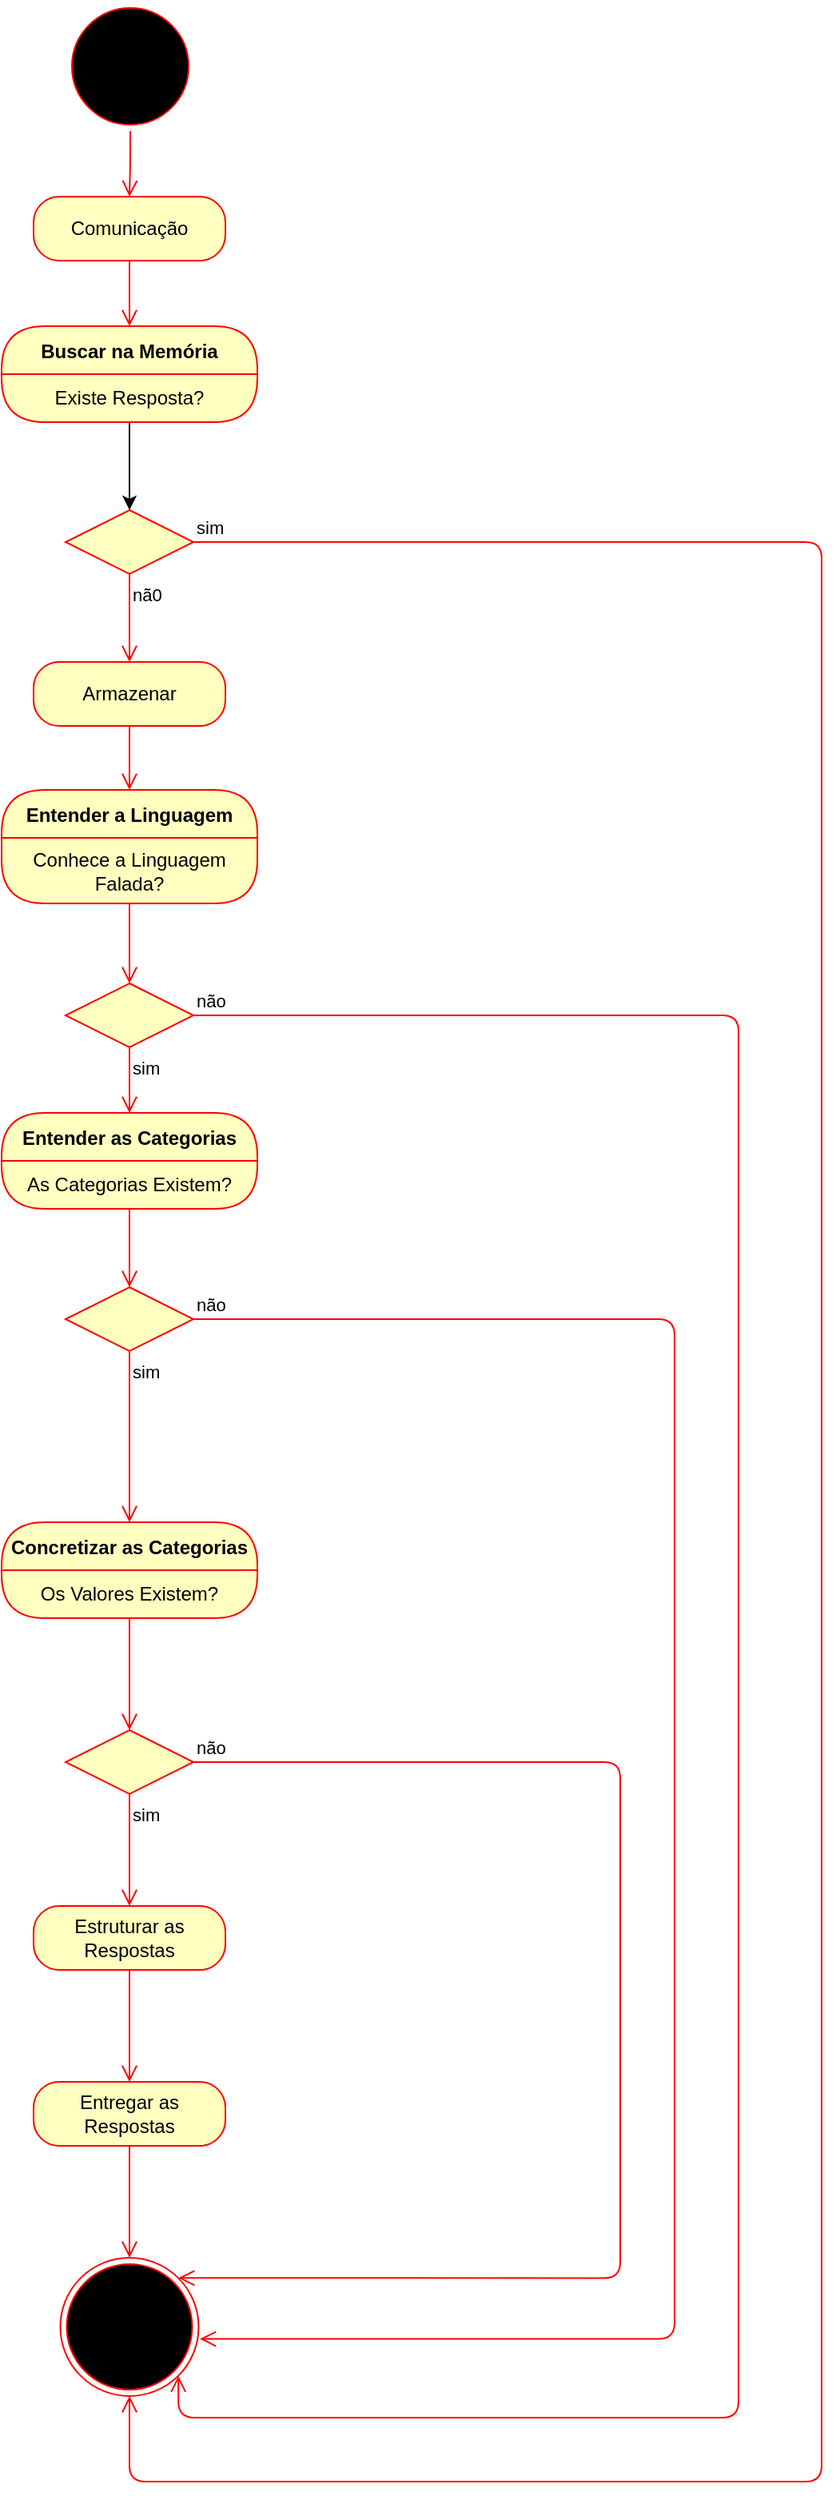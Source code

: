 <mxfile>
    <diagram id="ajJ6zpVRrcrcCG0nuid9" name="Página-1">
        <mxGraphModel dx="1007" dy="692" grid="0" gridSize="10" guides="1" tooltips="1" connect="1" arrows="1" fold="1" page="1" pageScale="1" pageWidth="827" pageHeight="1169" math="0" shadow="0">
            <root>
                <mxCell id="0"/>
                <mxCell id="1" parent="0"/>
                <mxCell id="2" value="" style="ellipse;html=1;shape=startState;fillColor=#000000;strokeColor=#ff0000;" vertex="1" parent="1">
                    <mxGeometry x="374" y="4" width="81" height="81" as="geometry"/>
                </mxCell>
                <mxCell id="3" value="" style="edgeStyle=orthogonalEdgeStyle;html=1;verticalAlign=bottom;endArrow=open;endSize=8;strokeColor=#ff0000;entryX=0.5;entryY=0;entryDx=0;entryDy=0;" edge="1" source="2" parent="1" target="4">
                    <mxGeometry relative="1" as="geometry">
                        <mxPoint x="414" y="117" as="targetPoint"/>
                    </mxGeometry>
                </mxCell>
                <mxCell id="4" value="Comunicação" style="rounded=1;whiteSpace=wrap;html=1;arcSize=40;fontColor=#000000;fillColor=#ffffc0;strokeColor=#ff0000;" vertex="1" parent="1">
                    <mxGeometry x="354" y="126" width="120" height="40" as="geometry"/>
                </mxCell>
                <mxCell id="5" value="" style="edgeStyle=orthogonalEdgeStyle;html=1;verticalAlign=bottom;endArrow=open;endSize=8;strokeColor=#ff0000;entryX=0.5;entryY=0;entryDx=0;entryDy=0;" edge="1" source="4" parent="1" target="6">
                    <mxGeometry relative="1" as="geometry">
                        <mxPoint x="416" y="221" as="targetPoint"/>
                    </mxGeometry>
                </mxCell>
                <mxCell id="6" value="Buscar na Memória" style="swimlane;fontStyle=1;align=center;verticalAlign=middle;childLayout=stackLayout;horizontal=1;startSize=30;horizontalStack=0;resizeParent=0;resizeLast=1;container=0;fontColor=#000000;collapsible=0;rounded=1;arcSize=30;strokeColor=#ff0000;fillColor=#ffffc0;swimlaneFillColor=#ffffc0;dropTarget=0;" vertex="1" parent="1">
                    <mxGeometry x="334" y="207" width="160" height="60" as="geometry"/>
                </mxCell>
                <mxCell id="7" value="Existe Resposta?" style="text;html=1;strokeColor=none;fillColor=none;align=center;verticalAlign=middle;spacingLeft=4;spacingRight=4;whiteSpace=wrap;overflow=hidden;rotatable=0;fontColor=#000000;" vertex="1" parent="6">
                    <mxGeometry y="30" width="160" height="30" as="geometry"/>
                </mxCell>
                <mxCell id="11" value="" style="rhombus;whiteSpace=wrap;html=1;fillColor=#ffffc0;strokeColor=#ff0000;" vertex="1" parent="1">
                    <mxGeometry x="374" y="322" width="80" height="40" as="geometry"/>
                </mxCell>
                <mxCell id="12" value="sim" style="edgeStyle=orthogonalEdgeStyle;html=1;align=left;verticalAlign=bottom;endArrow=open;endSize=8;strokeColor=#ff0000;entryX=0.5;entryY=1;entryDx=0;entryDy=0;" edge="1" source="11" parent="1" target="47">
                    <mxGeometry x="-1" relative="1" as="geometry">
                        <mxPoint x="847" y="786" as="targetPoint"/>
                        <Array as="points">
                            <mxPoint x="847" y="342"/>
                            <mxPoint x="847" y="1555"/>
                            <mxPoint x="414" y="1555"/>
                        </Array>
                    </mxGeometry>
                </mxCell>
                <mxCell id="13" value="nã0" style="edgeStyle=orthogonalEdgeStyle;html=1;align=left;verticalAlign=top;endArrow=open;endSize=8;strokeColor=#ff0000;entryX=0.5;entryY=0;entryDx=0;entryDy=0;" edge="1" source="11" parent="1" target="16">
                    <mxGeometry x="-1" relative="1" as="geometry">
                        <mxPoint x="414" y="483" as="targetPoint"/>
                    </mxGeometry>
                </mxCell>
                <mxCell id="15" style="edgeStyle=none;html=1;exitX=0.5;exitY=1;exitDx=0;exitDy=0;entryX=0.5;entryY=0;entryDx=0;entryDy=0;" edge="1" parent="1" source="7" target="11">
                    <mxGeometry relative="1" as="geometry"/>
                </mxCell>
                <mxCell id="16" value="Armazenar" style="rounded=1;whiteSpace=wrap;html=1;arcSize=40;fontColor=#000000;fillColor=#ffffc0;strokeColor=#ff0000;" vertex="1" parent="1">
                    <mxGeometry x="354" y="417" width="120" height="40" as="geometry"/>
                </mxCell>
                <mxCell id="17" value="" style="edgeStyle=orthogonalEdgeStyle;html=1;verticalAlign=bottom;endArrow=open;endSize=8;strokeColor=#ff0000;entryX=0.5;entryY=0;entryDx=0;entryDy=0;" edge="1" source="16" parent="1" target="18">
                    <mxGeometry relative="1" as="geometry">
                        <mxPoint x="414" y="523" as="targetPoint"/>
                    </mxGeometry>
                </mxCell>
                <mxCell id="18" value="Entender a Linguagem" style="swimlane;fontStyle=1;align=center;verticalAlign=middle;childLayout=stackLayout;horizontal=1;startSize=30;horizontalStack=0;resizeParent=0;resizeLast=1;container=0;fontColor=#000000;collapsible=0;rounded=1;arcSize=30;strokeColor=#ff0000;fillColor=#ffffc0;swimlaneFillColor=#ffffc0;dropTarget=0;" vertex="1" parent="1">
                    <mxGeometry x="334" y="497" width="160" height="71" as="geometry"/>
                </mxCell>
                <mxCell id="19" value="Conhece a Linguagem Falada?" style="text;html=1;strokeColor=none;fillColor=none;align=center;verticalAlign=middle;spacingLeft=4;spacingRight=4;whiteSpace=wrap;overflow=hidden;rotatable=0;fontColor=#000000;" vertex="1" parent="18">
                    <mxGeometry y="30" width="160" height="41" as="geometry"/>
                </mxCell>
                <mxCell id="20" value="" style="edgeStyle=orthogonalEdgeStyle;html=1;verticalAlign=bottom;endArrow=open;endSize=8;strokeColor=#ff0000;entryX=0.5;entryY=0;entryDx=0;entryDy=0;" edge="1" source="18" parent="1" target="24">
                    <mxGeometry relative="1" as="geometry">
                        <mxPoint x="414" y="686" as="targetPoint"/>
                    </mxGeometry>
                </mxCell>
                <mxCell id="24" value="" style="rhombus;whiteSpace=wrap;html=1;fillColor=#ffffc0;strokeColor=#ff0000;" vertex="1" parent="1">
                    <mxGeometry x="374" y="618" width="80" height="40" as="geometry"/>
                </mxCell>
                <mxCell id="25" value="não" style="edgeStyle=orthogonalEdgeStyle;html=1;align=left;verticalAlign=bottom;endArrow=open;endSize=8;strokeColor=#ff0000;entryX=1;entryY=1;entryDx=0;entryDy=0;" edge="1" source="24" parent="1" target="47">
                    <mxGeometry x="-1" relative="1" as="geometry">
                        <mxPoint x="554" y="768" as="targetPoint"/>
                        <Array as="points">
                            <mxPoint x="795" y="638"/>
                            <mxPoint x="795" y="1515"/>
                            <mxPoint x="445" y="1515"/>
                        </Array>
                    </mxGeometry>
                </mxCell>
                <mxCell id="26" value="sim" style="edgeStyle=orthogonalEdgeStyle;html=1;align=left;verticalAlign=top;endArrow=open;endSize=8;strokeColor=#ff0000;entryX=0.5;entryY=0;entryDx=0;entryDy=0;" edge="1" source="24" parent="1" target="30">
                    <mxGeometry x="-1" relative="1" as="geometry">
                        <mxPoint x="414" y="708" as="targetPoint"/>
                    </mxGeometry>
                </mxCell>
                <mxCell id="30" value="Entender as Categorias" style="swimlane;fontStyle=1;align=center;verticalAlign=middle;childLayout=stackLayout;horizontal=1;startSize=30;horizontalStack=0;resizeParent=0;resizeLast=1;container=0;fontColor=#000000;collapsible=0;rounded=1;arcSize=30;strokeColor=#ff0000;fillColor=#ffffc0;swimlaneFillColor=#ffffc0;dropTarget=0;" vertex="1" parent="1">
                    <mxGeometry x="334" y="699" width="160" height="60" as="geometry"/>
                </mxCell>
                <mxCell id="31" value="As Categorias Existem?" style="text;html=1;strokeColor=none;fillColor=none;align=center;verticalAlign=middle;spacingLeft=4;spacingRight=4;whiteSpace=wrap;overflow=hidden;rotatable=0;fontColor=#000000;" vertex="1" parent="30">
                    <mxGeometry y="30" width="160" height="30" as="geometry"/>
                </mxCell>
                <mxCell id="32" value="" style="edgeStyle=orthogonalEdgeStyle;html=1;verticalAlign=bottom;endArrow=open;endSize=8;strokeColor=#ff0000;entryX=0.5;entryY=0;entryDx=0;entryDy=0;" edge="1" source="30" parent="1" target="33">
                    <mxGeometry relative="1" as="geometry">
                        <mxPoint x="414" y="890" as="targetPoint"/>
                    </mxGeometry>
                </mxCell>
                <mxCell id="33" value="" style="rhombus;whiteSpace=wrap;html=1;fillColor=#ffffc0;strokeColor=#ff0000;" vertex="1" parent="1">
                    <mxGeometry x="374" y="808" width="80" height="40" as="geometry"/>
                </mxCell>
                <mxCell id="34" value="não" style="edgeStyle=orthogonalEdgeStyle;html=1;align=left;verticalAlign=bottom;endArrow=open;endSize=8;strokeColor=#ff0000;entryX=1.009;entryY=0.587;entryDx=0;entryDy=0;entryPerimeter=0;" edge="1" source="33" parent="1" target="47">
                    <mxGeometry x="-1" relative="1" as="geometry">
                        <mxPoint x="485" y="1550" as="targetPoint"/>
                        <Array as="points">
                            <mxPoint x="755" y="828"/>
                            <mxPoint x="755" y="1466"/>
                        </Array>
                    </mxGeometry>
                </mxCell>
                <mxCell id="35" value="sim" style="edgeStyle=orthogonalEdgeStyle;html=1;align=left;verticalAlign=top;endArrow=open;endSize=8;strokeColor=#ff0000;entryX=0.5;entryY=0;entryDx=0;entryDy=0;" edge="1" source="33" parent="1" target="36">
                    <mxGeometry x="-1" relative="1" as="geometry">
                        <mxPoint x="414" y="1048" as="targetPoint"/>
                    </mxGeometry>
                </mxCell>
                <mxCell id="36" value="Concretizar as Categorias" style="swimlane;fontStyle=1;align=center;verticalAlign=middle;childLayout=stackLayout;horizontal=1;startSize=30;horizontalStack=0;resizeParent=0;resizeLast=1;container=0;fontColor=#000000;collapsible=0;rounded=1;arcSize=30;strokeColor=#ff0000;fillColor=#ffffc0;swimlaneFillColor=#ffffc0;dropTarget=0;" vertex="1" parent="1">
                    <mxGeometry x="334" y="955" width="160" height="60" as="geometry"/>
                </mxCell>
                <mxCell id="37" value="Os Valores Existem?" style="text;html=1;strokeColor=none;fillColor=none;align=center;verticalAlign=middle;spacingLeft=4;spacingRight=4;whiteSpace=wrap;overflow=hidden;rotatable=0;fontColor=#000000;" vertex="1" parent="36">
                    <mxGeometry y="30" width="160" height="30" as="geometry"/>
                </mxCell>
                <mxCell id="38" value="" style="edgeStyle=orthogonalEdgeStyle;html=1;verticalAlign=bottom;endArrow=open;endSize=8;strokeColor=#ff0000;entryX=0.5;entryY=0;entryDx=0;entryDy=0;" edge="1" source="36" parent="1" target="40">
                    <mxGeometry relative="1" as="geometry">
                        <mxPoint x="414" y="1212" as="targetPoint"/>
                    </mxGeometry>
                </mxCell>
                <mxCell id="40" value="" style="rhombus;whiteSpace=wrap;html=1;fillColor=#ffffc0;strokeColor=#ff0000;" vertex="1" parent="1">
                    <mxGeometry x="374" y="1085" width="80" height="40" as="geometry"/>
                </mxCell>
                <mxCell id="41" value="não" style="edgeStyle=orthogonalEdgeStyle;html=1;align=left;verticalAlign=bottom;endArrow=open;endSize=8;strokeColor=#ff0000;entryX=1;entryY=0;entryDx=0;entryDy=0;" edge="1" source="40" parent="1" target="47">
                    <mxGeometry x="-1" relative="1" as="geometry">
                        <mxPoint x="700" y="1105" as="targetPoint"/>
                        <Array as="points">
                            <mxPoint x="721" y="1105"/>
                            <mxPoint x="721" y="1428"/>
                        </Array>
                    </mxGeometry>
                </mxCell>
                <mxCell id="42" value="sim" style="edgeStyle=orthogonalEdgeStyle;html=1;align=left;verticalAlign=top;endArrow=open;endSize=8;strokeColor=#ff0000;entryX=0.5;entryY=0;entryDx=0;entryDy=0;" edge="1" source="40" parent="1" target="43">
                    <mxGeometry x="-1" relative="1" as="geometry">
                        <mxPoint x="414" y="1185" as="targetPoint"/>
                    </mxGeometry>
                </mxCell>
                <mxCell id="43" value="Estruturar as Respostas" style="rounded=1;whiteSpace=wrap;html=1;arcSize=40;fontColor=#000000;fillColor=#ffffc0;strokeColor=#ff0000;" vertex="1" parent="1">
                    <mxGeometry x="354" y="1195" width="120" height="40" as="geometry"/>
                </mxCell>
                <mxCell id="44" value="" style="edgeStyle=orthogonalEdgeStyle;html=1;verticalAlign=bottom;endArrow=open;endSize=8;strokeColor=#ff0000;entryX=0.5;entryY=0;entryDx=0;entryDy=0;" edge="1" source="43" parent="1" target="45">
                    <mxGeometry relative="1" as="geometry">
                        <mxPoint x="414" y="1295" as="targetPoint"/>
                    </mxGeometry>
                </mxCell>
                <mxCell id="45" value="Entregar as Respostas" style="rounded=1;whiteSpace=wrap;html=1;arcSize=40;fontColor=#000000;fillColor=#ffffc0;strokeColor=#ff0000;" vertex="1" parent="1">
                    <mxGeometry x="354" y="1305" width="120" height="40" as="geometry"/>
                </mxCell>
                <mxCell id="46" value="" style="edgeStyle=orthogonalEdgeStyle;html=1;verticalAlign=bottom;endArrow=open;endSize=8;strokeColor=#ff0000;entryX=0.5;entryY=0;entryDx=0;entryDy=0;" edge="1" source="45" parent="1" target="47">
                    <mxGeometry relative="1" as="geometry">
                        <mxPoint x="414" y="1405" as="targetPoint"/>
                    </mxGeometry>
                </mxCell>
                <mxCell id="47" value="" style="ellipse;html=1;shape=endState;fillColor=#000000;strokeColor=#ff0000;" vertex="1" parent="1">
                    <mxGeometry x="370.75" y="1415" width="86.5" height="86.5" as="geometry"/>
                </mxCell>
            </root>
        </mxGraphModel>
    </diagram>
</mxfile>